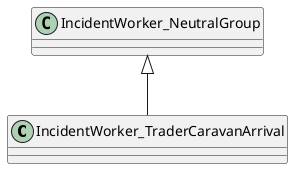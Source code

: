 @startuml
class IncidentWorker_TraderCaravanArrival {
}
IncidentWorker_NeutralGroup <|-- IncidentWorker_TraderCaravanArrival
@enduml
